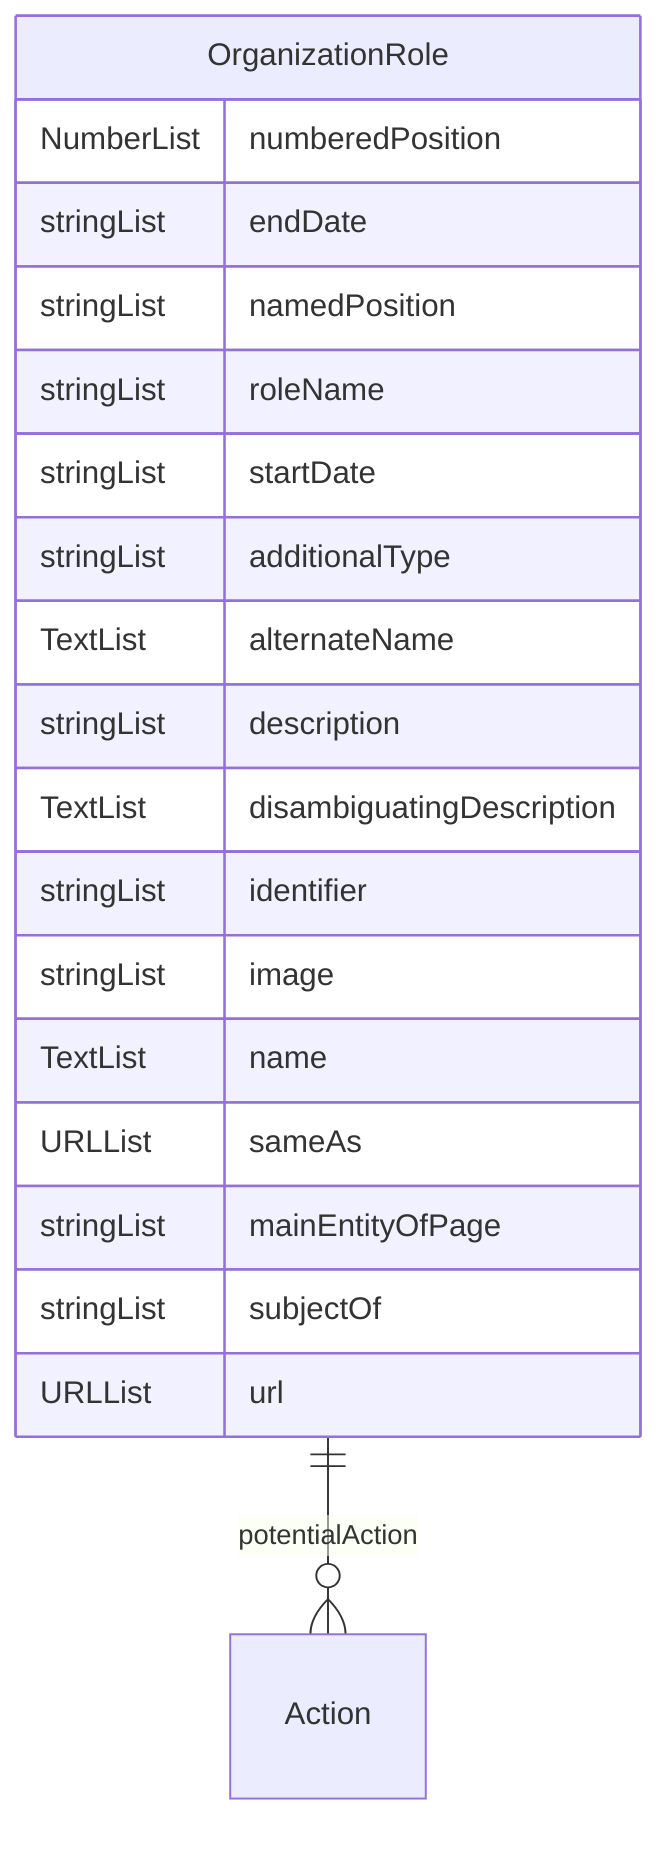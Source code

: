 erDiagram
OrganizationRole {
    NumberList numberedPosition  
    stringList endDate  
    stringList namedPosition  
    stringList roleName  
    stringList startDate  
    stringList additionalType  
    TextList alternateName  
    stringList description  
    TextList disambiguatingDescription  
    stringList identifier  
    stringList image  
    TextList name  
    URLList sameAs  
    stringList mainEntityOfPage  
    stringList subjectOf  
    URLList url  
}

OrganizationRole ||--}o Action : "potentialAction"